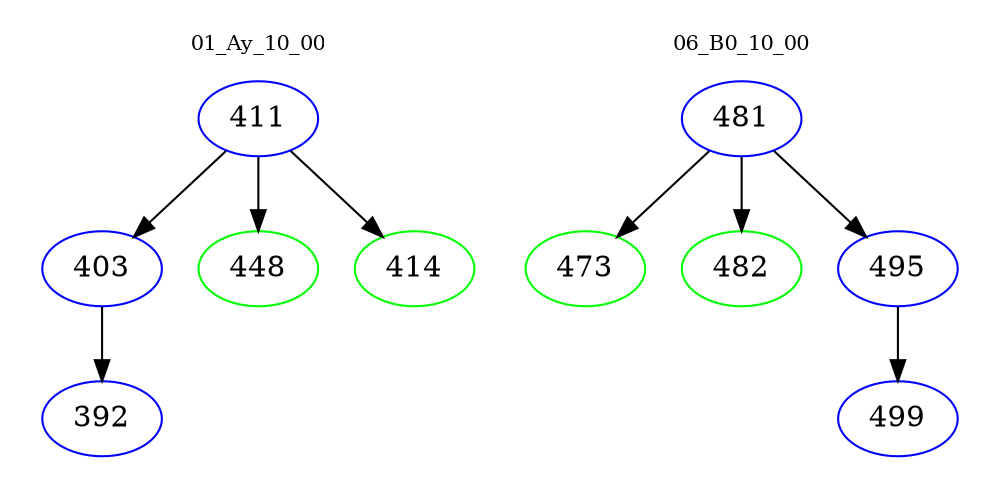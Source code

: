 digraph{
subgraph cluster_0 {
color = white
label = "01_Ay_10_00";
fontsize=10;
T0_411 [label="411", color="blue"]
T0_411 -> T0_403 [color="black"]
T0_403 [label="403", color="blue"]
T0_403 -> T0_392 [color="black"]
T0_392 [label="392", color="blue"]
T0_411 -> T0_448 [color="black"]
T0_448 [label="448", color="green"]
T0_411 -> T0_414 [color="black"]
T0_414 [label="414", color="green"]
}
subgraph cluster_1 {
color = white
label = "06_B0_10_00";
fontsize=10;
T1_481 [label="481", color="blue"]
T1_481 -> T1_473 [color="black"]
T1_473 [label="473", color="green"]
T1_481 -> T1_482 [color="black"]
T1_482 [label="482", color="green"]
T1_481 -> T1_495 [color="black"]
T1_495 [label="495", color="blue"]
T1_495 -> T1_499 [color="black"]
T1_499 [label="499", color="blue"]
}
}
